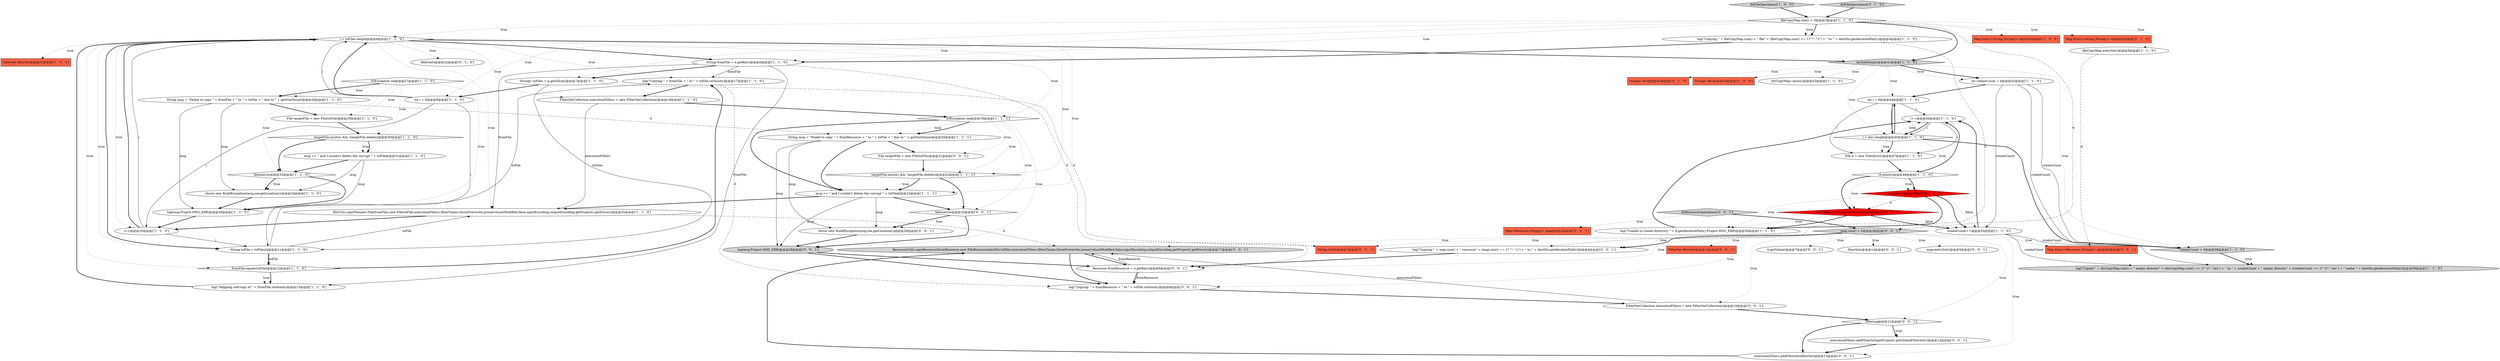 digraph {
16 [style = filled, label = "FilterSet filterSet@@@22@@@['1', '0', '0']", fillcolor = tomato, shape = box image = "AAA0AAABBB1BBB"];
26 [style = filled, label = "log(\"Copying \" + fromFile + \" to \" + toFile,verbosity)@@@17@@@['1', '1', '0']", fillcolor = white, shape = ellipse image = "AAA0AAABBB1BBB"];
28 [style = filled, label = "String msg = \"Failed to copy \" + fromResource + \" to \" + toFile + \" due to \" + getDueTo(ioe)@@@20@@@['1', '1', '1']", fillcolor = white, shape = ellipse image = "AAA0AAABBB1BBB"];
17 [style = filled, label = "log(\"Skipping self-copy of \" + fromFile,verbosity)@@@13@@@['1', '1', '0']", fillcolor = white, shape = ellipse image = "AAA0AAABBB1BBB"];
12 [style = filled, label = "i++@@@46@@@['1', '1', '0']", fillcolor = white, shape = ellipse image = "AAA0AAABBB1BBB"];
35 [style = filled, label = "log(msg,Project.MSG_ERR)@@@36@@@['1', '1', '0']", fillcolor = white, shape = ellipse image = "AAA0AAABBB1BBB"];
56 [style = filled, label = "map.size() > 0@@@3@@@['0', '0', '1']", fillcolor = lightgray, shape = diamond image = "AAA0AAABBB3BBB"];
27 [style = filled, label = "!d.mkdirs()@@@49@@@['1', '0', '0']", fillcolor = red, shape = diamond image = "AAA1AAABBB1BBB"];
2 [style = filled, label = "fromFile.equals(toFile)@@@12@@@['1', '1', '0']", fillcolor = white, shape = diamond image = "AAA0AAABBB1BBB"];
5 [style = filled, label = "log(\"Copied \" + dirCopyMap.size() + \" empty director\" + (dirCopyMap.size() == 1? \"y\": \"ies\") + \" to \" + createCount + \" empty director\" + (createCount == 1? \"y\": \"ies\") + \" under \" + destDir.getAbsolutePath())@@@59@@@['1', '1', '0']", fillcolor = lightgray, shape = ellipse image = "AAA0AAABBB1BBB"];
29 [style = filled, label = "doFileOperations['1', '0', '0']", fillcolor = lightgray, shape = diamond image = "AAA0AAABBB1BBB"];
20 [style = filled, label = "msg += \" and I couldn't delete the corrupt \" + toFile@@@23@@@['1', '1', '1']", fillcolor = white, shape = ellipse image = "AAA0AAABBB1BBB"];
38 [style = filled, label = "targetFile.exists() && !targetFile.delete()@@@30@@@['1', '1', '0']", fillcolor = white, shape = diamond image = "AAA0AAABBB1BBB"];
64 [style = filled, label = "FilterSet filterSet@@@14@@@['0', '0', '1']", fillcolor = tomato, shape = box image = "AAA0AAABBB3BBB"];
9 [style = filled, label = "FilterSetCollection executionFilters = new FilterSetCollection()@@@18@@@['1', '1', '0']", fillcolor = white, shape = ellipse image = "AAA0AAABBB1BBB"];
25 [style = filled, label = "String fromFile = e.getKey()@@@6@@@['1', '1', '0']", fillcolor = white, shape = ellipse image = "AAA0AAABBB1BBB"];
57 [style = filled, label = "String toFile@@@7@@@['0', '0', '1']", fillcolor = tomato, shape = box image = "AAA0AAABBB3BBB"];
66 [style = filled, label = "executionFilters.addFilterSet(getProject().getGlobalFilterSet())@@@12@@@['0', '0', '1']", fillcolor = white, shape = ellipse image = "AAA0AAABBB3BBB"];
11 [style = filled, label = "int i = 0@@@44@@@['1', '1', '0']", fillcolor = white, shape = ellipse image = "AAA0AAABBB1BBB"];
3 [style = filled, label = "IOException ioe@@@27@@@['1', '1', '0']", fillcolor = white, shape = diamond image = "AAA0AAABBB1BBB"];
63 [style = filled, label = "File targetFile = new File(toFile)@@@21@@@['0', '0', '1']", fillcolor = white, shape = ellipse image = "AAA0AAABBB3BBB"];
21 [style = filled, label = "failonerror@@@33@@@['1', '1', '0']", fillcolor = white, shape = diamond image = "AAA0AAABBB1BBB"];
61 [style = filled, label = "Map<Resource,String((> map@@@2@@@['0', '0', '1']", fillcolor = tomato, shape = box image = "AAA0AAABBB3BBB"];
62 [style = filled, label = "log(\"Copying \" + map.size() + \" resource\" + (map.size() == 1? \"\": \"s\") + \" to \" + destDir.getAbsolutePath())@@@4@@@['0', '0', '1']", fillcolor = white, shape = ellipse image = "AAA0AAABBB3BBB"];
4 [style = filled, label = "fileUtils.copyFile(new File(fromFile),new File(toFile),executionFilters,filterChains,forceOverwrite,preserveLastModified,false,inputEncoding,outputEncoding,getProject(),getForce())@@@25@@@['1', '1', '0']", fillcolor = white, shape = ellipse image = "AAA0AAABBB1BBB"];
32 [style = filled, label = "int i = 0@@@8@@@['1', '1', '0']", fillcolor = white, shape = ellipse image = "AAA0AAABBB1BBB"];
41 [style = filled, label = "String toFile = toFiles(i(@@@11@@@['1', '1', '0']", fillcolor = white, shape = ellipse image = "AAA0AAABBB1BBB"];
44 [style = filled, label = "!(d.mkdirs() || d.isDirectory())@@@49@@@['0', '1', '0']", fillcolor = red, shape = diamond image = "AAA1AAABBB2BBB"];
1 [style = filled, label = "File d = new File(dirs(i()@@@47@@@['1', '1', '0']", fillcolor = white, shape = ellipse image = "AAA0AAABBB1BBB"];
47 [style = filled, label = "filterSets@@@22@@@['0', '1', '0']", fillcolor = white, shape = ellipse image = "AAA0AAABBB2BBB"];
59 [style = filled, label = "failonerror@@@25@@@['0', '0', '1']", fillcolor = white, shape = diamond image = "AAA0AAABBB3BBB"];
24 [style = filled, label = "includeEmpty@@@41@@@['1', '1', '0']", fillcolor = lightgray, shape = diamond image = "AAA0AAABBB1BBB"];
15 [style = filled, label = "File targetFile = new File(toFile)@@@29@@@['1', '1', '0']", fillcolor = white, shape = ellipse image = "AAA0AAABBB1BBB"];
40 [style = filled, label = "throw new BuildException(msg,ioe,getLocation())@@@34@@@['1', '1', '0']", fillcolor = white, shape = ellipse image = "AAA0AAABBB1BBB"];
23 [style = filled, label = "String(( toFiles = e.getValue()@@@7@@@['1', '1', '0']", fillcolor = white, shape = ellipse image = "AAA0AAABBB1BBB"];
46 [style = filled, label = "doFileOperations['0', '1', '0']", fillcolor = lightgray, shape = diamond image = "AAA0AAABBB2BBB"];
6 [style = filled, label = "log(\"Copying \" + fileCopyMap.size() + \" file\" + (fileCopyMap.size() == 1? \"\": \"s\") + \" to \" + destDir.getAbsolutePath())@@@4@@@['1', '1', '0']", fillcolor = white, shape = ellipse image = "AAA0AAABBB1BBB"];
39 [style = filled, label = "int createCount = 0@@@42@@@['1', '1', '0']", fillcolor = white, shape = ellipse image = "AAA0AAABBB1BBB"];
14 [style = filled, label = "msg += \" and I couldn't delete the corrupt \" + toFile@@@31@@@['1', '1', '0']", fillcolor = white, shape = ellipse image = "AAA0AAABBB1BBB"];
51 [style = filled, label = "doResourceOperations['0', '0', '1']", fillcolor = lightgray, shape = diamond image = "AAA0AAABBB3BBB"];
53 [style = filled, label = "FilterSetCollection executionFilters = new FilterSetCollection()@@@10@@@['0', '0', '1']", fillcolor = white, shape = ellipse image = "AAA0AAABBB3BBB"];
18 [style = filled, label = "targetFile.exists() && !targetFile.delete()@@@22@@@['1', '1', '1']", fillcolor = white, shape = diamond image = "AAA0AAABBB1BBB"];
58 [style = filled, label = "executionFilters.addFilterSet(filterSet)@@@15@@@['0', '0', '1']", fillcolor = white, shape = ellipse image = "AAA0AAABBB3BBB"];
45 [style = filled, label = "String(( dirs@@@43@@@['0', '1', '0']", fillcolor = tomato, shape = box image = "AAA0AAABBB2BBB"];
0 [style = filled, label = "createCount++@@@53@@@['1', '1', '0']", fillcolor = white, shape = ellipse image = "AAA0AAABBB1BBB"];
8 [style = filled, label = "String(( dirs@@@43@@@['1', '0', '0']", fillcolor = tomato, shape = box image = "AAA0AAABBB1BBB"];
33 [style = filled, label = "createCount > 0@@@58@@@['1', '1', '0']", fillcolor = lightgray, shape = diamond image = "AAA0AAABBB1BBB"];
36 [style = filled, label = "dirCopyMap.values()@@@43@@@['1', '1', '0']", fillcolor = white, shape = ellipse image = "AAA0AAABBB1BBB"];
7 [style = filled, label = "String msg = \"Failed to copy \" + fromFile + \" to \" + toFile + \" due to \" + getDueTo(ioe)@@@28@@@['1', '1', '0']", fillcolor = white, shape = ellipse image = "AAA0AAABBB1BBB"];
30 [style = filled, label = "fileCopyMap.size() > 0@@@3@@@['1', '1', '0']", fillcolor = white, shape = diamond image = "AAA0AAABBB1BBB"];
52 [style = filled, label = "e.getValue()@@@7@@@['0', '0', '1']", fillcolor = white, shape = ellipse image = "AAA0AAABBB3BBB"];
31 [style = filled, label = "Map.Entry<String,String((> e@@@5@@@['1', '0', '0']", fillcolor = tomato, shape = box image = "AAA0AAABBB1BBB"];
37 [style = filled, label = "i++@@@10@@@['1', '1', '0']", fillcolor = white, shape = ellipse image = "AAA0AAABBB1BBB"];
54 [style = filled, label = "log(msg,Project.MSG_ERR)@@@28@@@['0', '0', '1']", fillcolor = lightgray, shape = ellipse image = "AAA0AAABBB3BBB"];
19 [style = filled, label = "!d.exists()@@@48@@@['1', '1', '0']", fillcolor = white, shape = diamond image = "AAA0AAABBB1BBB"];
42 [style = filled, label = "IOException ioe@@@19@@@['1', '1', '1']", fillcolor = white, shape = diamond image = "AAA0AAABBB1BBB"];
60 [style = filled, label = "Map.Entry<Resource,String((> e@@@5@@@['0', '0', '1']", fillcolor = tomato, shape = box image = "AAA0AAABBB3BBB"];
67 [style = filled, label = "Resource fromResource = e.getKey()@@@6@@@['0', '0', '1']", fillcolor = white, shape = ellipse image = "AAA0AAABBB3BBB"];
13 [style = filled, label = "i < dirs.length@@@45@@@['1', '1', '0']", fillcolor = white, shape = diamond image = "AAA0AAABBB1BBB"];
68 [style = filled, label = "throw new BuildException(msg,ioe,getLocation())@@@26@@@['0', '0', '1']", fillcolor = white, shape = ellipse image = "AAA0AAABBB3BBB"];
43 [style = filled, label = "Map.Entry<String,String((> e@@@5@@@['0', '1', '0']", fillcolor = tomato, shape = box image = "AAA0AAABBB2BBB"];
22 [style = filled, label = "log(\"Unable to create directory \" + d.getAbsolutePath(),Project.MSG_ERR)@@@50@@@['1', '1', '0']", fillcolor = white, shape = ellipse image = "AAA0AAABBB1BBB"];
50 [style = filled, label = "filterSets@@@14@@@['0', '0', '1']", fillcolor = white, shape = ellipse image = "AAA0AAABBB3BBB"];
65 [style = filled, label = "log(\"Copying \" + fromResource + \" to \" + toFile,verbosity)@@@9@@@['0', '0', '1']", fillcolor = white, shape = ellipse image = "AAA0AAABBB3BBB"];
49 [style = filled, label = "ResourceUtils.copyResource(fromResource,new FileResource(destDir,toFile),executionFilters,filterChains,forceOverwrite,preserveLastModified,false,inputEncoding,outputEncoding,getProject(),getForce())@@@17@@@['0', '0', '1']", fillcolor = lightgray, shape = ellipse image = "AAA0AAABBB3BBB"];
34 [style = filled, label = "fileCopyMap.entrySet()@@@5@@@['1', '1', '0']", fillcolor = white, shape = ellipse image = "AAA0AAABBB1BBB"];
10 [style = filled, label = "i < toFiles.length@@@9@@@['1', '1', '0']", fillcolor = white, shape = diamond image = "AAA0AAABBB1BBB"];
48 [style = filled, label = "filtering@@@11@@@['0', '0', '1']", fillcolor = white, shape = diamond image = "AAA0AAABBB3BBB"];
55 [style = filled, label = "map.entrySet()@@@5@@@['0', '0', '1']", fillcolor = white, shape = ellipse image = "AAA0AAABBB3BBB"];
56->67 [style = dotted, label="true"];
2->26 [style = bold, label=""];
41->26 [style = solid, label="toFile"];
6->62 [style = dashed, label="0"];
38->14 [style = dotted, label="true"];
29->30 [style = bold, label=""];
28->20 [style = bold, label=""];
10->24 [style = bold, label=""];
11->1 [style = solid, label="i"];
56->65 [style = dotted, label="true"];
26->65 [style = dashed, label="0"];
24->39 [style = bold, label=""];
24->33 [style = dotted, label="true"];
26->9 [style = bold, label=""];
18->20 [style = dotted, label="true"];
3->35 [style = dotted, label="true"];
42->54 [style = dotted, label="true"];
30->6 [style = bold, label=""];
10->41 [style = bold, label=""];
13->1 [style = bold, label=""];
54->65 [style = bold, label=""];
62->67 [style = bold, label=""];
19->44 [style = bold, label=""];
10->42 [style = dotted, label="true"];
19->44 [style = dotted, label="true"];
10->47 [style = dotted, label="true"];
0->33 [style = solid, label="createCount"];
14->40 [style = solid, label="msg"];
35->37 [style = bold, label=""];
10->20 [style = dotted, label="true"];
25->67 [style = dashed, label="0"];
11->13 [style = bold, label=""];
42->63 [style = dotted, label="true"];
56->58 [style = dotted, label="true"];
0->5 [style = solid, label="createCount"];
49->67 [style = bold, label=""];
30->43 [style = dotted, label="true"];
24->8 [style = dotted, label="true"];
10->4 [style = dotted, label="true"];
21->35 [style = bold, label=""];
56->48 [style = dotted, label="true"];
10->16 [style = dotted, label="true"];
23->57 [style = dashed, label="0"];
39->0 [style = solid, label="createCount"];
59->54 [style = bold, label=""];
53->48 [style = bold, label=""];
10->18 [style = dotted, label="true"];
15->38 [style = bold, label=""];
25->26 [style = solid, label="fromFile"];
3->7 [style = dotted, label="true"];
27->22 [style = dotted, label="true"];
27->0 [style = bold, label=""];
19->12 [style = bold, label=""];
63->18 [style = bold, label=""];
56->62 [style = dotted, label="true"];
25->4 [style = solid, label="fromFile"];
30->6 [style = dotted, label="true"];
7->35 [style = solid, label="msg"];
13->19 [style = dotted, label="true"];
56->62 [style = bold, label=""];
39->33 [style = solid, label="createCount"];
19->27 [style = dotted, label="true"];
44->0 [style = dotted, label="false"];
4->49 [style = dashed, label="0"];
32->10 [style = solid, label="i"];
41->2 [style = bold, label=""];
13->11 [style = bold, label=""];
27->22 [style = bold, label=""];
32->10 [style = bold, label=""];
59->68 [style = bold, label=""];
18->20 [style = bold, label=""];
28->63 [style = bold, label=""];
56->52 [style = dotted, label="true"];
11->12 [style = solid, label="i"];
56->64 [style = dotted, label="true"];
10->25 [style = bold, label=""];
3->7 [style = bold, label=""];
39->5 [style = solid, label="createCount"];
21->40 [style = dotted, label="true"];
30->23 [style = dotted, label="true"];
30->32 [style = dotted, label="true"];
10->26 [style = dotted, label="true"];
44->22 [style = bold, label=""];
20->68 [style = solid, label="msg"];
65->53 [style = bold, label=""];
1->19 [style = bold, label=""];
14->21 [style = bold, label=""];
24->13 [style = dotted, label="true"];
56->55 [style = dotted, label="true"];
2->17 [style = bold, label=""];
17->10 [style = bold, label=""];
30->24 [style = bold, label=""];
48->58 [style = bold, label=""];
42->59 [style = dotted, label="true"];
40->35 [style = bold, label=""];
11->13 [style = solid, label="i"];
56->50 [style = dotted, label="true"];
9->42 [style = bold, label=""];
37->10 [style = bold, label=""];
30->10 [style = dotted, label="true"];
41->2 [style = solid, label="toFile"];
0->12 [style = bold, label=""];
24->39 [style = dotted, label="true"];
53->49 [style = solid, label="executionFilters"];
28->68 [style = solid, label="msg"];
23->32 [style = bold, label=""];
49->65 [style = bold, label=""];
10->41 [style = dotted, label="true"];
51->61 [style = dotted, label="true"];
18->59 [style = bold, label=""];
42->28 [style = dotted, label="true"];
33->5 [style = bold, label=""];
56->60 [style = dotted, label="true"];
10->9 [style = dotted, label="true"];
30->34 [style = dotted, label="true"];
58->49 [style = bold, label=""];
32->37 [style = solid, label="i"];
66->58 [style = bold, label=""];
24->11 [style = dotted, label="true"];
12->13 [style = bold, label=""];
46->30 [style = bold, label=""];
30->25 [style = dotted, label="true"];
44->22 [style = dotted, label="true"];
54->67 [style = bold, label=""];
10->2 [style = dotted, label="true"];
42->18 [style = dotted, label="true"];
3->38 [style = dotted, label="true"];
3->21 [style = dotted, label="true"];
67->65 [style = solid, label="fromResource"];
7->28 [style = dashed, label="0"];
3->15 [style = dotted, label="true"];
12->1 [style = solid, label="i"];
56->57 [style = dotted, label="true"];
20->54 [style = solid, label="msg"];
24->45 [style = dotted, label="true"];
7->15 [style = bold, label=""];
27->44 [style = dashed, label="0"];
42->28 [style = bold, label=""];
37->10 [style = solid, label="i"];
24->36 [style = dotted, label="true"];
10->37 [style = dotted, label="true"];
30->31 [style = dotted, label="true"];
48->66 [style = bold, label=""];
7->40 [style = solid, label="msg"];
9->4 [style = solid, label="executionFilters"];
13->12 [style = dotted, label="true"];
37->41 [style = solid, label="i"];
25->23 [style = bold, label=""];
59->68 [style = dotted, label="true"];
41->4 [style = solid, label="toFile"];
2->17 [style = dotted, label="true"];
42->20 [style = bold, label=""];
27->0 [style = dotted, label="false"];
51->56 [style = bold, label=""];
23->41 [style = solid, label="toFiles"];
28->54 [style = solid, label="msg"];
39->11 [style = bold, label=""];
67->65 [style = bold, label=""];
25->17 [style = solid, label="fromFile"];
48->66 [style = dotted, label="true"];
20->4 [style = bold, label=""];
38->14 [style = bold, label=""];
13->1 [style = dotted, label="true"];
4->37 [style = bold, label=""];
22->12 [style = bold, label=""];
30->56 [style = dashed, label="0"];
19->27 [style = bold, label=""];
20->59 [style = bold, label=""];
33->5 [style = dotted, label="true"];
56->53 [style = dotted, label="true"];
14->35 [style = solid, label="msg"];
12->13 [style = solid, label="i"];
67->49 [style = solid, label="fromResource"];
21->40 [style = bold, label=""];
38->21 [style = bold, label=""];
56->49 [style = dotted, label="true"];
34->60 [style = dashed, label="0"];
13->33 [style = bold, label=""];
68->54 [style = bold, label=""];
32->41 [style = solid, label="i"];
6->25 [style = bold, label=""];
44->0 [style = bold, label=""];
}
